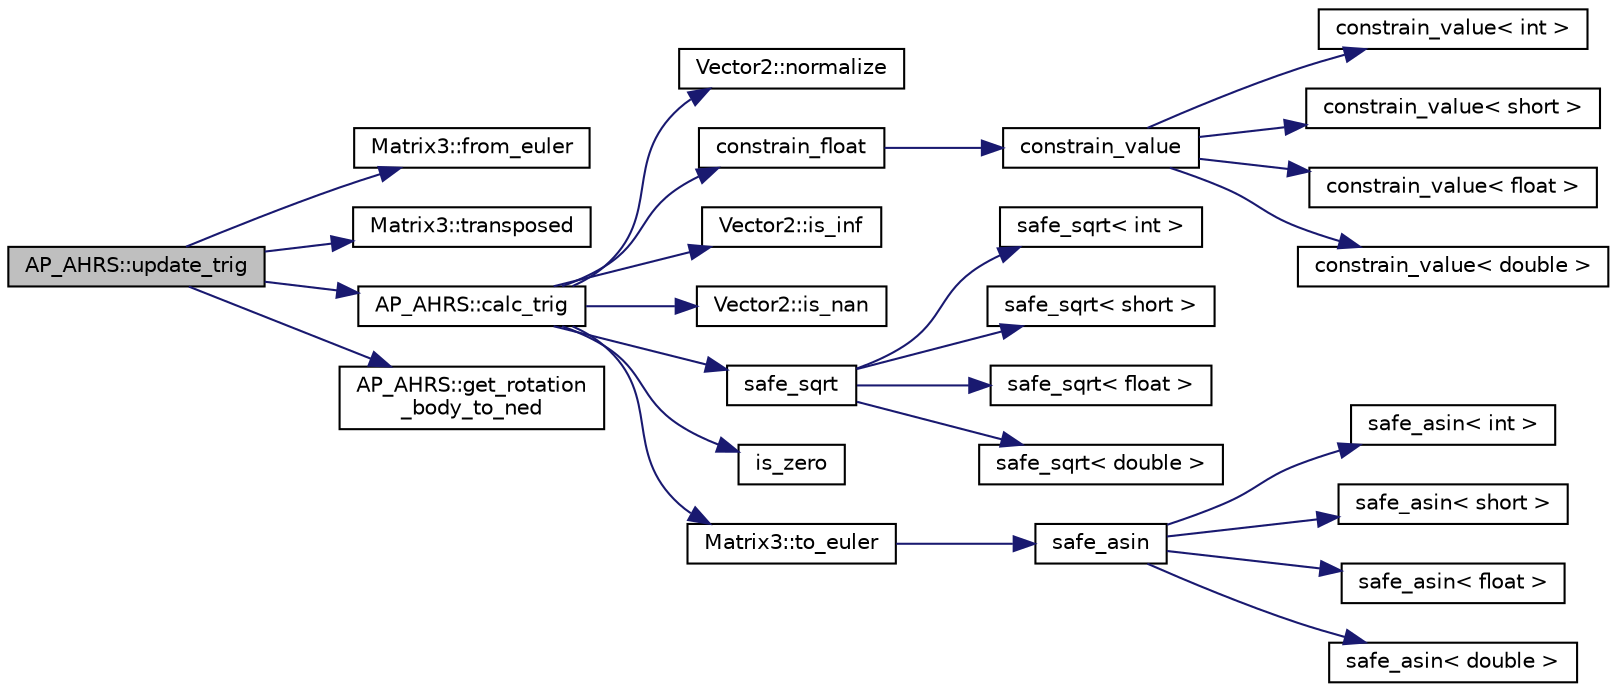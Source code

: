 digraph "AP_AHRS::update_trig"
{
 // INTERACTIVE_SVG=YES
  edge [fontname="Helvetica",fontsize="10",labelfontname="Helvetica",labelfontsize="10"];
  node [fontname="Helvetica",fontsize="10",shape=record];
  rankdir="LR";
  Node1 [label="AP_AHRS::update_trig",height=0.2,width=0.4,color="black", fillcolor="grey75", style="filled", fontcolor="black"];
  Node1 -> Node2 [color="midnightblue",fontsize="10",style="solid",fontname="Helvetica"];
  Node2 [label="Matrix3::from_euler",height=0.2,width=0.4,color="black", fillcolor="white", style="filled",URL="$classMatrix3.html#a62587bd216436f09f06b9e1330f84bc0"];
  Node1 -> Node3 [color="midnightblue",fontsize="10",style="solid",fontname="Helvetica"];
  Node3 [label="Matrix3::transposed",height=0.2,width=0.4,color="black", fillcolor="white", style="filled",URL="$classMatrix3.html#a18e2df03dec4abdf11fc9fb60ed7c226"];
  Node1 -> Node4 [color="midnightblue",fontsize="10",style="solid",fontname="Helvetica"];
  Node4 [label="AP_AHRS::calc_trig",height=0.2,width=0.4,color="black", fillcolor="white", style="filled",URL="$classAP__AHRS.html#a7fb491a906b27aab7310ef7580ecac44"];
  Node4 -> Node5 [color="midnightblue",fontsize="10",style="solid",fontname="Helvetica"];
  Node5 [label="Vector2::normalize",height=0.2,width=0.4,color="black", fillcolor="white", style="filled",URL="$structVector2.html#ace2a626eaa79412e2946216e9c3e63c6"];
  Node4 -> Node6 [color="midnightblue",fontsize="10",style="solid",fontname="Helvetica"];
  Node6 [label="constrain_float",height=0.2,width=0.4,color="black", fillcolor="white", style="filled",URL="$AP__Math_8h.html#ad525609d9dba6ffa556a0fbf08a3f9b4"];
  Node6 -> Node7 [color="midnightblue",fontsize="10",style="solid",fontname="Helvetica"];
  Node7 [label="constrain_value",height=0.2,width=0.4,color="black", fillcolor="white", style="filled",URL="$AP__Math_8h.html#a20e8f8671c282c69c1954652b6d61585"];
  Node7 -> Node8 [color="midnightblue",fontsize="10",style="solid",fontname="Helvetica"];
  Node8 [label="constrain_value\< int \>",height=0.2,width=0.4,color="black", fillcolor="white", style="filled",URL="$AP__Math_8cpp.html#a37e8e901754cb9c8e53a8e3030c82c50"];
  Node7 -> Node9 [color="midnightblue",fontsize="10",style="solid",fontname="Helvetica"];
  Node9 [label="constrain_value\< short \>",height=0.2,width=0.4,color="black", fillcolor="white", style="filled",URL="$AP__Math_8cpp.html#afdbe107ec1987d318a6347816fbf2b89"];
  Node7 -> Node10 [color="midnightblue",fontsize="10",style="solid",fontname="Helvetica"];
  Node10 [label="constrain_value\< float \>",height=0.2,width=0.4,color="black", fillcolor="white", style="filled",URL="$AP__Math_8cpp.html#ae6c621670c214da687de21d4e3a92587"];
  Node7 -> Node11 [color="midnightblue",fontsize="10",style="solid",fontname="Helvetica"];
  Node11 [label="constrain_value\< double \>",height=0.2,width=0.4,color="black", fillcolor="white", style="filled",URL="$AP__Math_8cpp.html#afe3990b00e9abc43fa97dfaf8e32f5c4"];
  Node4 -> Node12 [color="midnightblue",fontsize="10",style="solid",fontname="Helvetica"];
  Node12 [label="Vector2::is_inf",height=0.2,width=0.4,color="black", fillcolor="white", style="filled",URL="$structVector2.html#aa5e9fddaa1ce691bc6f3e9746e70acee"];
  Node4 -> Node13 [color="midnightblue",fontsize="10",style="solid",fontname="Helvetica"];
  Node13 [label="Vector2::is_nan",height=0.2,width=0.4,color="black", fillcolor="white", style="filled",URL="$structVector2.html#a7be163e235660e630dd10600143b0374"];
  Node4 -> Node14 [color="midnightblue",fontsize="10",style="solid",fontname="Helvetica"];
  Node14 [label="safe_sqrt",height=0.2,width=0.4,color="black", fillcolor="white", style="filled",URL="$AP__Math_8cpp.html#ac89eb1832d8e4d67fcf1ac07e3c25184"];
  Node14 -> Node15 [color="midnightblue",fontsize="10",style="solid",fontname="Helvetica"];
  Node15 [label="safe_sqrt\< int \>",height=0.2,width=0.4,color="black", fillcolor="white", style="filled",URL="$AP__Math_8cpp.html#aa5cb9421d48def32eb7574adb1b152b0"];
  Node14 -> Node16 [color="midnightblue",fontsize="10",style="solid",fontname="Helvetica"];
  Node16 [label="safe_sqrt\< short \>",height=0.2,width=0.4,color="black", fillcolor="white", style="filled",URL="$AP__Math_8cpp.html#a6952300e3d03222491051d674312b67d"];
  Node14 -> Node17 [color="midnightblue",fontsize="10",style="solid",fontname="Helvetica"];
  Node17 [label="safe_sqrt\< float \>",height=0.2,width=0.4,color="black", fillcolor="white", style="filled",URL="$AP__Math_8cpp.html#a40ae6cfccff676d9d2ff57e2e9ca549c"];
  Node14 -> Node18 [color="midnightblue",fontsize="10",style="solid",fontname="Helvetica"];
  Node18 [label="safe_sqrt\< double \>",height=0.2,width=0.4,color="black", fillcolor="white", style="filled",URL="$AP__Math_8cpp.html#acf6795fb73b8b915b53126f71cd2712a"];
  Node4 -> Node19 [color="midnightblue",fontsize="10",style="solid",fontname="Helvetica"];
  Node19 [label="is_zero",height=0.2,width=0.4,color="black", fillcolor="white", style="filled",URL="$AP__Math_8h.html#a2a12cce483e9b870da70d30406d82c60"];
  Node4 -> Node20 [color="midnightblue",fontsize="10",style="solid",fontname="Helvetica"];
  Node20 [label="Matrix3::to_euler",height=0.2,width=0.4,color="black", fillcolor="white", style="filled",URL="$classMatrix3.html#a893c6a712d52e47dbb7ed2d7a548046e"];
  Node20 -> Node21 [color="midnightblue",fontsize="10",style="solid",fontname="Helvetica"];
  Node21 [label="safe_asin",height=0.2,width=0.4,color="black", fillcolor="white", style="filled",URL="$AP__Math_8cpp.html#a3370ada2588e54722319d65e00d8545c"];
  Node21 -> Node22 [color="midnightblue",fontsize="10",style="solid",fontname="Helvetica"];
  Node22 [label="safe_asin\< int \>",height=0.2,width=0.4,color="black", fillcolor="white", style="filled",URL="$AP__Math_8cpp.html#acde8e5813f30717986b84509948bf530"];
  Node21 -> Node23 [color="midnightblue",fontsize="10",style="solid",fontname="Helvetica"];
  Node23 [label="safe_asin\< short \>",height=0.2,width=0.4,color="black", fillcolor="white", style="filled",URL="$AP__Math_8cpp.html#a6baeda4985886aba9f6d5d5008ac2b10"];
  Node21 -> Node24 [color="midnightblue",fontsize="10",style="solid",fontname="Helvetica"];
  Node24 [label="safe_asin\< float \>",height=0.2,width=0.4,color="black", fillcolor="white", style="filled",URL="$AP__Math_8cpp.html#a48612e903b0ef12fa5653056a6d5b3f7"];
  Node21 -> Node25 [color="midnightblue",fontsize="10",style="solid",fontname="Helvetica"];
  Node25 [label="safe_asin\< double \>",height=0.2,width=0.4,color="black", fillcolor="white", style="filled",URL="$AP__Math_8cpp.html#a9f2aae5b5adb09329c1a64b433d148dd"];
  Node1 -> Node26 [color="midnightblue",fontsize="10",style="solid",fontname="Helvetica"];
  Node26 [label="AP_AHRS::get_rotation\l_body_to_ned",height=0.2,width=0.4,color="black", fillcolor="white", style="filled",URL="$classAP__AHRS.html#a8a1988bb283c488c86b329be18271fbf"];
}
